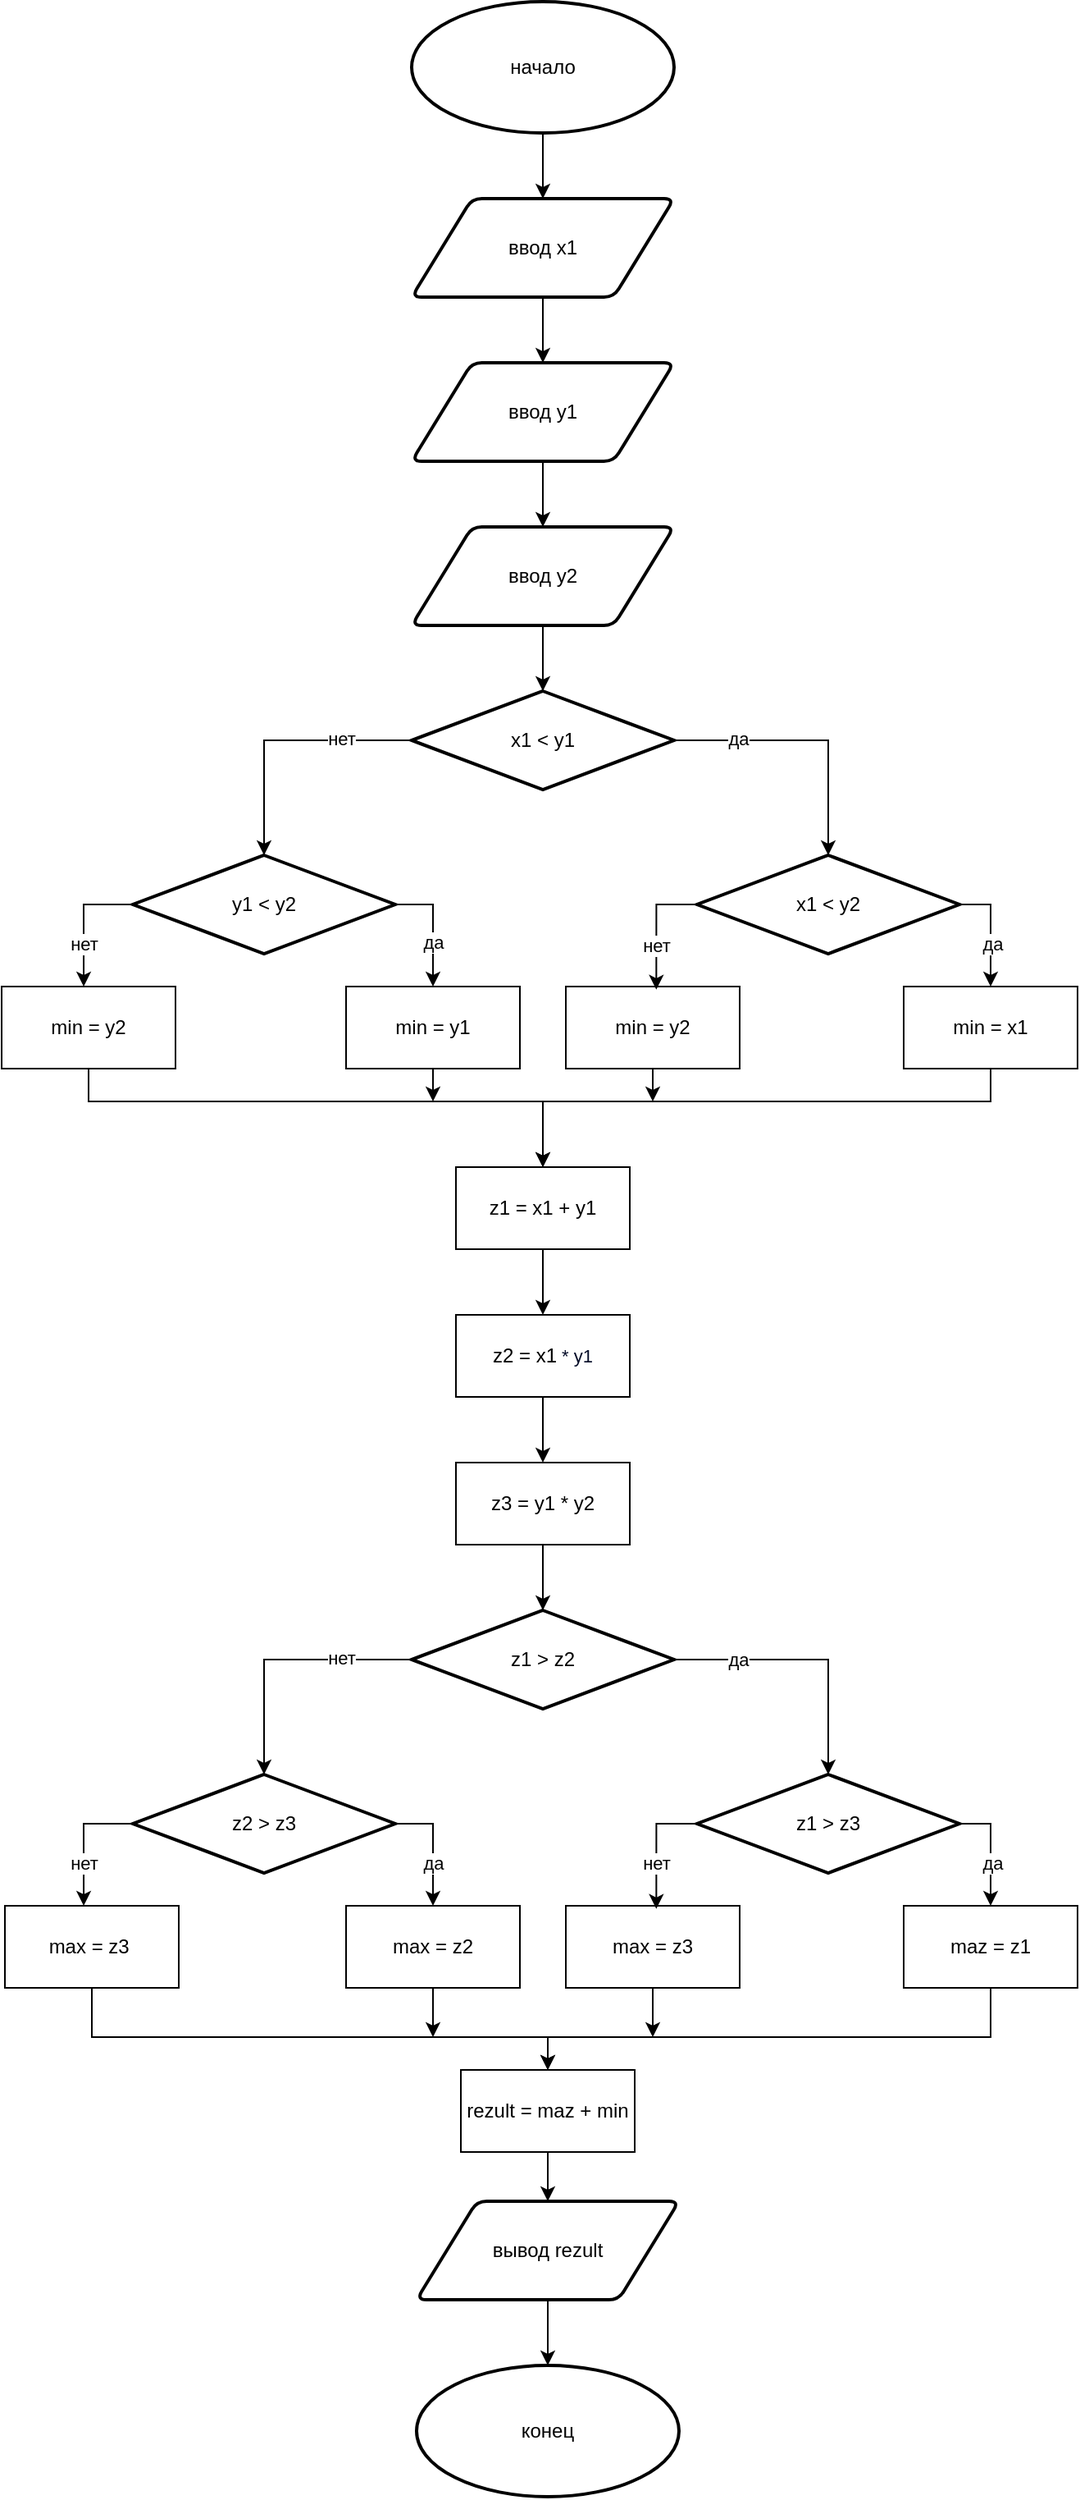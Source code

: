 <mxfile version="24.9.3">
  <diagram id="C5RBs43oDa-KdzZeNtuy" name="Page-1">
    <mxGraphModel dx="1590" dy="2169" grid="1" gridSize="10" guides="1" tooltips="1" connect="1" arrows="1" fold="1" page="1" pageScale="1" pageWidth="827" pageHeight="1169" math="0" shadow="0">
      <root>
        <mxCell id="WIyWlLk6GJQsqaUBKTNV-0" />
        <mxCell id="WIyWlLk6GJQsqaUBKTNV-1" parent="WIyWlLk6GJQsqaUBKTNV-0" />
        <mxCell id="_R9ojxDaMG_nAXajCXDd-2" value="" style="edgeStyle=orthogonalEdgeStyle;rounded=0;orthogonalLoop=1;jettySize=auto;html=1;" edge="1" parent="WIyWlLk6GJQsqaUBKTNV-1" source="_R9ojxDaMG_nAXajCXDd-0" target="_R9ojxDaMG_nAXajCXDd-1">
          <mxGeometry relative="1" as="geometry" />
        </mxCell>
        <mxCell id="_R9ojxDaMG_nAXajCXDd-0" value="начало" style="strokeWidth=2;html=1;shape=mxgraph.flowchart.start_2;whiteSpace=wrap;" vertex="1" parent="WIyWlLk6GJQsqaUBKTNV-1">
          <mxGeometry x="320" width="160" height="80" as="geometry" />
        </mxCell>
        <mxCell id="_R9ojxDaMG_nAXajCXDd-4" value="" style="edgeStyle=orthogonalEdgeStyle;rounded=0;orthogonalLoop=1;jettySize=auto;html=1;" edge="1" parent="WIyWlLk6GJQsqaUBKTNV-1" source="_R9ojxDaMG_nAXajCXDd-1" target="_R9ojxDaMG_nAXajCXDd-3">
          <mxGeometry relative="1" as="geometry" />
        </mxCell>
        <mxCell id="_R9ojxDaMG_nAXajCXDd-1" value="ввод х1" style="shape=parallelogram;html=1;strokeWidth=2;perimeter=parallelogramPerimeter;whiteSpace=wrap;rounded=1;arcSize=12;size=0.23;" vertex="1" parent="WIyWlLk6GJQsqaUBKTNV-1">
          <mxGeometry x="320" y="120" width="160" height="60" as="geometry" />
        </mxCell>
        <mxCell id="_R9ojxDaMG_nAXajCXDd-6" value="" style="edgeStyle=orthogonalEdgeStyle;rounded=0;orthogonalLoop=1;jettySize=auto;html=1;" edge="1" parent="WIyWlLk6GJQsqaUBKTNV-1" source="_R9ojxDaMG_nAXajCXDd-3" target="_R9ojxDaMG_nAXajCXDd-5">
          <mxGeometry relative="1" as="geometry" />
        </mxCell>
        <mxCell id="_R9ojxDaMG_nAXajCXDd-3" value="ввод y1" style="shape=parallelogram;html=1;strokeWidth=2;perimeter=parallelogramPerimeter;whiteSpace=wrap;rounded=1;arcSize=12;size=0.23;" vertex="1" parent="WIyWlLk6GJQsqaUBKTNV-1">
          <mxGeometry x="320" y="220" width="160" height="60" as="geometry" />
        </mxCell>
        <mxCell id="_R9ojxDaMG_nAXajCXDd-8" value="" style="edgeStyle=orthogonalEdgeStyle;rounded=0;orthogonalLoop=1;jettySize=auto;html=1;" edge="1" parent="WIyWlLk6GJQsqaUBKTNV-1" source="_R9ojxDaMG_nAXajCXDd-5" target="_R9ojxDaMG_nAXajCXDd-7">
          <mxGeometry relative="1" as="geometry" />
        </mxCell>
        <mxCell id="_R9ojxDaMG_nAXajCXDd-5" value="ввод y2" style="shape=parallelogram;html=1;strokeWidth=2;perimeter=parallelogramPerimeter;whiteSpace=wrap;rounded=1;arcSize=12;size=0.23;" vertex="1" parent="WIyWlLk6GJQsqaUBKTNV-1">
          <mxGeometry x="320" y="320" width="160" height="60" as="geometry" />
        </mxCell>
        <mxCell id="_R9ojxDaMG_nAXajCXDd-12" style="edgeStyle=orthogonalEdgeStyle;rounded=0;orthogonalLoop=1;jettySize=auto;html=1;entryX=0.5;entryY=0;entryDx=0;entryDy=0;entryPerimeter=0;" edge="1" parent="WIyWlLk6GJQsqaUBKTNV-1" source="_R9ojxDaMG_nAXajCXDd-7" target="_R9ojxDaMG_nAXajCXDd-9">
          <mxGeometry relative="1" as="geometry">
            <mxPoint x="240" y="520" as="targetPoint" />
            <Array as="points">
              <mxPoint x="230" y="450" />
            </Array>
          </mxGeometry>
        </mxCell>
        <mxCell id="_R9ojxDaMG_nAXajCXDd-13" value="нет" style="edgeLabel;html=1;align=center;verticalAlign=middle;resizable=0;points=[];" vertex="1" connectable="0" parent="_R9ojxDaMG_nAXajCXDd-12">
          <mxGeometry x="-0.454" y="-1" relative="1" as="geometry">
            <mxPoint as="offset" />
          </mxGeometry>
        </mxCell>
        <mxCell id="_R9ojxDaMG_nAXajCXDd-7" value="x1 &amp;lt; y1" style="strokeWidth=2;html=1;shape=mxgraph.flowchart.decision;whiteSpace=wrap;" vertex="1" parent="WIyWlLk6GJQsqaUBKTNV-1">
          <mxGeometry x="320" y="420" width="160" height="60" as="geometry" />
        </mxCell>
        <mxCell id="_R9ojxDaMG_nAXajCXDd-23" style="edgeStyle=orthogonalEdgeStyle;rounded=0;orthogonalLoop=1;jettySize=auto;html=1;entryX=0.5;entryY=0;entryDx=0;entryDy=0;" edge="1" parent="WIyWlLk6GJQsqaUBKTNV-1" source="_R9ojxDaMG_nAXajCXDd-9" target="_R9ojxDaMG_nAXajCXDd-17">
          <mxGeometry relative="1" as="geometry">
            <Array as="points">
              <mxPoint x="333" y="550" />
            </Array>
          </mxGeometry>
        </mxCell>
        <mxCell id="_R9ojxDaMG_nAXajCXDd-67" value="да" style="edgeLabel;html=1;align=center;verticalAlign=middle;resizable=0;points=[];" vertex="1" connectable="0" parent="_R9ojxDaMG_nAXajCXDd-23">
          <mxGeometry x="0.248" relative="1" as="geometry">
            <mxPoint as="offset" />
          </mxGeometry>
        </mxCell>
        <mxCell id="_R9ojxDaMG_nAXajCXDd-25" style="edgeStyle=orthogonalEdgeStyle;rounded=0;orthogonalLoop=1;jettySize=auto;html=1;entryX=0.472;entryY=0;entryDx=0;entryDy=0;entryPerimeter=0;" edge="1" parent="WIyWlLk6GJQsqaUBKTNV-1" source="_R9ojxDaMG_nAXajCXDd-9" target="_R9ojxDaMG_nAXajCXDd-16">
          <mxGeometry relative="1" as="geometry">
            <mxPoint x="120" y="590" as="targetPoint" />
            <Array as="points">
              <mxPoint x="120" y="550" />
            </Array>
          </mxGeometry>
        </mxCell>
        <mxCell id="_R9ojxDaMG_nAXajCXDd-66" value="нет" style="edgeLabel;html=1;align=center;verticalAlign=middle;resizable=0;points=[];" vertex="1" connectable="0" parent="_R9ojxDaMG_nAXajCXDd-25">
          <mxGeometry x="0.353" relative="1" as="geometry">
            <mxPoint as="offset" />
          </mxGeometry>
        </mxCell>
        <mxCell id="_R9ojxDaMG_nAXajCXDd-9" value="y1 &amp;lt; y2" style="strokeWidth=2;html=1;shape=mxgraph.flowchart.decision;whiteSpace=wrap;" vertex="1" parent="WIyWlLk6GJQsqaUBKTNV-1">
          <mxGeometry x="150" y="520" width="160" height="60" as="geometry" />
        </mxCell>
        <mxCell id="_R9ojxDaMG_nAXajCXDd-11" style="edgeStyle=orthogonalEdgeStyle;rounded=0;orthogonalLoop=1;jettySize=auto;html=1;entryX=0.5;entryY=0;entryDx=0;entryDy=0;entryPerimeter=0;" edge="1" parent="WIyWlLk6GJQsqaUBKTNV-1" source="_R9ojxDaMG_nAXajCXDd-7" target="_R9ojxDaMG_nAXajCXDd-15">
          <mxGeometry relative="1" as="geometry">
            <mxPoint x="560" y="540" as="targetPoint" />
            <Array as="points">
              <mxPoint x="574" y="450" />
            </Array>
          </mxGeometry>
        </mxCell>
        <mxCell id="_R9ojxDaMG_nAXajCXDd-14" value="да" style="edgeLabel;html=1;align=center;verticalAlign=middle;resizable=0;points=[];" vertex="1" connectable="0" parent="_R9ojxDaMG_nAXajCXDd-11">
          <mxGeometry x="-0.525" y="-1" relative="1" as="geometry">
            <mxPoint y="-2" as="offset" />
          </mxGeometry>
        </mxCell>
        <mxCell id="_R9ojxDaMG_nAXajCXDd-22" style="edgeStyle=orthogonalEdgeStyle;rounded=0;orthogonalLoop=1;jettySize=auto;html=1;entryX=0.5;entryY=0;entryDx=0;entryDy=0;" edge="1" parent="WIyWlLk6GJQsqaUBKTNV-1" target="_R9ojxDaMG_nAXajCXDd-19">
          <mxGeometry relative="1" as="geometry">
            <mxPoint x="654" y="550" as="sourcePoint" />
            <mxPoint x="747" y="570" as="targetPoint" />
            <Array as="points">
              <mxPoint x="673" y="550" />
            </Array>
          </mxGeometry>
        </mxCell>
        <mxCell id="_R9ojxDaMG_nAXajCXDd-69" value="да" style="edgeLabel;html=1;align=center;verticalAlign=middle;resizable=0;points=[];" vertex="1" connectable="0" parent="_R9ojxDaMG_nAXajCXDd-22">
          <mxGeometry x="0.237" y="1" relative="1" as="geometry">
            <mxPoint as="offset" />
          </mxGeometry>
        </mxCell>
        <mxCell id="_R9ojxDaMG_nAXajCXDd-15" value="x1 &amp;lt; y2" style="strokeWidth=2;html=1;shape=mxgraph.flowchart.decision;whiteSpace=wrap;" vertex="1" parent="WIyWlLk6GJQsqaUBKTNV-1">
          <mxGeometry x="494" y="520" width="160" height="60" as="geometry" />
        </mxCell>
        <mxCell id="_R9ojxDaMG_nAXajCXDd-60" style="edgeStyle=orthogonalEdgeStyle;rounded=0;orthogonalLoop=1;jettySize=auto;html=1;entryX=0.5;entryY=0;entryDx=0;entryDy=0;" edge="1" parent="WIyWlLk6GJQsqaUBKTNV-1" source="_R9ojxDaMG_nAXajCXDd-16" target="_R9ojxDaMG_nAXajCXDd-58">
          <mxGeometry relative="1" as="geometry">
            <Array as="points">
              <mxPoint x="123" y="670" />
              <mxPoint x="400" y="670" />
            </Array>
          </mxGeometry>
        </mxCell>
        <mxCell id="_R9ojxDaMG_nAXajCXDd-16" value="min = y2" style="rounded=0;whiteSpace=wrap;html=1;" vertex="1" parent="WIyWlLk6GJQsqaUBKTNV-1">
          <mxGeometry x="70" y="600" width="106" height="50" as="geometry" />
        </mxCell>
        <mxCell id="_R9ojxDaMG_nAXajCXDd-61" style="edgeStyle=orthogonalEdgeStyle;rounded=0;orthogonalLoop=1;jettySize=auto;html=1;" edge="1" parent="WIyWlLk6GJQsqaUBKTNV-1" source="_R9ojxDaMG_nAXajCXDd-17">
          <mxGeometry relative="1" as="geometry">
            <mxPoint x="333" y="670" as="targetPoint" />
          </mxGeometry>
        </mxCell>
        <mxCell id="_R9ojxDaMG_nAXajCXDd-17" value="min = y1" style="rounded=0;whiteSpace=wrap;html=1;" vertex="1" parent="WIyWlLk6GJQsqaUBKTNV-1">
          <mxGeometry x="280" y="600" width="106" height="50" as="geometry" />
        </mxCell>
        <mxCell id="_R9ojxDaMG_nAXajCXDd-62" style="edgeStyle=orthogonalEdgeStyle;rounded=0;orthogonalLoop=1;jettySize=auto;html=1;" edge="1" parent="WIyWlLk6GJQsqaUBKTNV-1" source="_R9ojxDaMG_nAXajCXDd-18">
          <mxGeometry relative="1" as="geometry">
            <mxPoint x="467" y="670" as="targetPoint" />
          </mxGeometry>
        </mxCell>
        <mxCell id="_R9ojxDaMG_nAXajCXDd-18" value="min = y2" style="rounded=0;whiteSpace=wrap;html=1;" vertex="1" parent="WIyWlLk6GJQsqaUBKTNV-1">
          <mxGeometry x="414" y="600" width="106" height="50" as="geometry" />
        </mxCell>
        <mxCell id="_R9ojxDaMG_nAXajCXDd-64" style="edgeStyle=orthogonalEdgeStyle;rounded=0;orthogonalLoop=1;jettySize=auto;html=1;" edge="1" parent="WIyWlLk6GJQsqaUBKTNV-1" source="_R9ojxDaMG_nAXajCXDd-19">
          <mxGeometry relative="1" as="geometry">
            <mxPoint x="400" y="710" as="targetPoint" />
            <Array as="points">
              <mxPoint x="673" y="670" />
              <mxPoint x="400" y="670" />
            </Array>
          </mxGeometry>
        </mxCell>
        <mxCell id="_R9ojxDaMG_nAXajCXDd-19" value="min = x1" style="rounded=0;whiteSpace=wrap;html=1;" vertex="1" parent="WIyWlLk6GJQsqaUBKTNV-1">
          <mxGeometry x="620" y="600" width="106" height="50" as="geometry" />
        </mxCell>
        <mxCell id="_R9ojxDaMG_nAXajCXDd-21" style="edgeStyle=orthogonalEdgeStyle;rounded=0;orthogonalLoop=1;jettySize=auto;html=1;entryX=0.445;entryY=0.038;entryDx=0;entryDy=0;entryPerimeter=0;" edge="1" parent="WIyWlLk6GJQsqaUBKTNV-1">
          <mxGeometry relative="1" as="geometry">
            <mxPoint x="494" y="550" as="sourcePoint" />
            <mxPoint x="469.17" y="601.9" as="targetPoint" />
            <Array as="points">
              <mxPoint x="469" y="550" />
            </Array>
          </mxGeometry>
        </mxCell>
        <mxCell id="_R9ojxDaMG_nAXajCXDd-68" value="нет" style="edgeLabel;html=1;align=center;verticalAlign=middle;resizable=0;points=[];" vertex="1" connectable="0" parent="_R9ojxDaMG_nAXajCXDd-21">
          <mxGeometry x="0.293" relative="1" as="geometry">
            <mxPoint as="offset" />
          </mxGeometry>
        </mxCell>
        <mxCell id="_R9ojxDaMG_nAXajCXDd-26" style="edgeStyle=orthogonalEdgeStyle;rounded=0;orthogonalLoop=1;jettySize=auto;html=1;entryX=0.5;entryY=0;entryDx=0;entryDy=0;entryPerimeter=0;" edge="1" parent="WIyWlLk6GJQsqaUBKTNV-1" source="_R9ojxDaMG_nAXajCXDd-28" target="_R9ojxDaMG_nAXajCXDd-31">
          <mxGeometry relative="1" as="geometry">
            <mxPoint x="240" y="1080" as="targetPoint" />
            <Array as="points">
              <mxPoint x="230" y="1010" />
            </Array>
          </mxGeometry>
        </mxCell>
        <mxCell id="_R9ojxDaMG_nAXajCXDd-27" value="нет" style="edgeLabel;html=1;align=center;verticalAlign=middle;resizable=0;points=[];" vertex="1" connectable="0" parent="_R9ojxDaMG_nAXajCXDd-26">
          <mxGeometry x="-0.454" y="-1" relative="1" as="geometry">
            <mxPoint as="offset" />
          </mxGeometry>
        </mxCell>
        <mxCell id="_R9ojxDaMG_nAXajCXDd-28" value="z1 &amp;gt; z2" style="strokeWidth=2;html=1;shape=mxgraph.flowchart.decision;whiteSpace=wrap;" vertex="1" parent="WIyWlLk6GJQsqaUBKTNV-1">
          <mxGeometry x="320" y="980" width="160" height="60" as="geometry" />
        </mxCell>
        <mxCell id="_R9ojxDaMG_nAXajCXDd-29" style="edgeStyle=orthogonalEdgeStyle;rounded=0;orthogonalLoop=1;jettySize=auto;html=1;entryX=0.5;entryY=0;entryDx=0;entryDy=0;" edge="1" parent="WIyWlLk6GJQsqaUBKTNV-1" source="_R9ojxDaMG_nAXajCXDd-31" target="_R9ojxDaMG_nAXajCXDd-37">
          <mxGeometry relative="1" as="geometry">
            <Array as="points">
              <mxPoint x="333" y="1110" />
            </Array>
          </mxGeometry>
        </mxCell>
        <mxCell id="_R9ojxDaMG_nAXajCXDd-74" value="да" style="edgeLabel;html=1;align=center;verticalAlign=middle;resizable=0;points=[];" vertex="1" connectable="0" parent="_R9ojxDaMG_nAXajCXDd-29">
          <mxGeometry x="0.285" y="-1" relative="1" as="geometry">
            <mxPoint x="1" as="offset" />
          </mxGeometry>
        </mxCell>
        <mxCell id="_R9ojxDaMG_nAXajCXDd-30" style="edgeStyle=orthogonalEdgeStyle;rounded=0;orthogonalLoop=1;jettySize=auto;html=1;entryX=0.472;entryY=0;entryDx=0;entryDy=0;entryPerimeter=0;" edge="1" parent="WIyWlLk6GJQsqaUBKTNV-1" source="_R9ojxDaMG_nAXajCXDd-31">
          <mxGeometry relative="1" as="geometry">
            <mxPoint x="120.032" y="1160" as="targetPoint" />
            <Array as="points">
              <mxPoint x="120" y="1110" />
            </Array>
          </mxGeometry>
        </mxCell>
        <mxCell id="_R9ojxDaMG_nAXajCXDd-73" value="нет" style="edgeLabel;html=1;align=center;verticalAlign=middle;resizable=0;points=[];" vertex="1" connectable="0" parent="_R9ojxDaMG_nAXajCXDd-30">
          <mxGeometry x="0.348" relative="1" as="geometry">
            <mxPoint as="offset" />
          </mxGeometry>
        </mxCell>
        <mxCell id="_R9ojxDaMG_nAXajCXDd-31" value="z2 &amp;gt; z3" style="strokeWidth=2;html=1;shape=mxgraph.flowchart.decision;whiteSpace=wrap;" vertex="1" parent="WIyWlLk6GJQsqaUBKTNV-1">
          <mxGeometry x="150" y="1080" width="160" height="60" as="geometry" />
        </mxCell>
        <mxCell id="_R9ojxDaMG_nAXajCXDd-32" style="edgeStyle=orthogonalEdgeStyle;rounded=0;orthogonalLoop=1;jettySize=auto;html=1;entryX=0.5;entryY=0;entryDx=0;entryDy=0;entryPerimeter=0;" edge="1" parent="WIyWlLk6GJQsqaUBKTNV-1" source="_R9ojxDaMG_nAXajCXDd-28" target="_R9ojxDaMG_nAXajCXDd-35">
          <mxGeometry relative="1" as="geometry">
            <mxPoint x="560" y="1100" as="targetPoint" />
            <Array as="points">
              <mxPoint x="574" y="1010" />
            </Array>
          </mxGeometry>
        </mxCell>
        <mxCell id="_R9ojxDaMG_nAXajCXDd-33" value="да" style="edgeLabel;html=1;align=center;verticalAlign=middle;resizable=0;points=[];" vertex="1" connectable="0" parent="_R9ojxDaMG_nAXajCXDd-32">
          <mxGeometry x="-0.525" y="-1" relative="1" as="geometry">
            <mxPoint y="-1" as="offset" />
          </mxGeometry>
        </mxCell>
        <mxCell id="_R9ojxDaMG_nAXajCXDd-34" style="edgeStyle=orthogonalEdgeStyle;rounded=0;orthogonalLoop=1;jettySize=auto;html=1;entryX=0.5;entryY=0;entryDx=0;entryDy=0;" edge="1" parent="WIyWlLk6GJQsqaUBKTNV-1" target="_R9ojxDaMG_nAXajCXDd-39">
          <mxGeometry relative="1" as="geometry">
            <mxPoint x="654" y="1110" as="sourcePoint" />
            <mxPoint x="747" y="1130" as="targetPoint" />
            <Array as="points">
              <mxPoint x="673" y="1110" />
            </Array>
          </mxGeometry>
        </mxCell>
        <mxCell id="_R9ojxDaMG_nAXajCXDd-76" value="да" style="edgeLabel;html=1;align=center;verticalAlign=middle;resizable=0;points=[];" vertex="1" connectable="0" parent="_R9ojxDaMG_nAXajCXDd-34">
          <mxGeometry x="0.244" y="1" relative="1" as="geometry">
            <mxPoint as="offset" />
          </mxGeometry>
        </mxCell>
        <mxCell id="_R9ojxDaMG_nAXajCXDd-35" value="z1 &amp;gt; z3" style="strokeWidth=2;html=1;shape=mxgraph.flowchart.decision;whiteSpace=wrap;" vertex="1" parent="WIyWlLk6GJQsqaUBKTNV-1">
          <mxGeometry x="494" y="1080" width="160" height="60" as="geometry" />
        </mxCell>
        <mxCell id="_R9ojxDaMG_nAXajCXDd-80" style="edgeStyle=orthogonalEdgeStyle;rounded=0;orthogonalLoop=1;jettySize=auto;html=1;" edge="1" parent="WIyWlLk6GJQsqaUBKTNV-1" source="_R9ojxDaMG_nAXajCXDd-36" target="_R9ojxDaMG_nAXajCXDd-79">
          <mxGeometry relative="1" as="geometry">
            <Array as="points">
              <mxPoint x="125" y="1240" />
              <mxPoint x="403" y="1240" />
            </Array>
          </mxGeometry>
        </mxCell>
        <mxCell id="_R9ojxDaMG_nAXajCXDd-36" value="max = z3&amp;nbsp;" style="rounded=0;whiteSpace=wrap;html=1;" vertex="1" parent="WIyWlLk6GJQsqaUBKTNV-1">
          <mxGeometry x="72" y="1160" width="106" height="50" as="geometry" />
        </mxCell>
        <mxCell id="_R9ojxDaMG_nAXajCXDd-82" style="edgeStyle=orthogonalEdgeStyle;rounded=0;orthogonalLoop=1;jettySize=auto;html=1;" edge="1" parent="WIyWlLk6GJQsqaUBKTNV-1" source="_R9ojxDaMG_nAXajCXDd-37">
          <mxGeometry relative="1" as="geometry">
            <mxPoint x="333" y="1240" as="targetPoint" />
          </mxGeometry>
        </mxCell>
        <mxCell id="_R9ojxDaMG_nAXajCXDd-37" value="max = z2" style="rounded=0;whiteSpace=wrap;html=1;" vertex="1" parent="WIyWlLk6GJQsqaUBKTNV-1">
          <mxGeometry x="280" y="1160" width="106" height="50" as="geometry" />
        </mxCell>
        <mxCell id="_R9ojxDaMG_nAXajCXDd-83" style="edgeStyle=orthogonalEdgeStyle;rounded=0;orthogonalLoop=1;jettySize=auto;html=1;" edge="1" parent="WIyWlLk6GJQsqaUBKTNV-1" source="_R9ojxDaMG_nAXajCXDd-38">
          <mxGeometry relative="1" as="geometry">
            <mxPoint x="467" y="1240" as="targetPoint" />
          </mxGeometry>
        </mxCell>
        <mxCell id="_R9ojxDaMG_nAXajCXDd-38" value="max = z3" style="rounded=0;whiteSpace=wrap;html=1;" vertex="1" parent="WIyWlLk6GJQsqaUBKTNV-1">
          <mxGeometry x="414" y="1160" width="106" height="50" as="geometry" />
        </mxCell>
        <mxCell id="_R9ojxDaMG_nAXajCXDd-81" style="edgeStyle=orthogonalEdgeStyle;rounded=0;orthogonalLoop=1;jettySize=auto;html=1;entryX=0.5;entryY=0;entryDx=0;entryDy=0;" edge="1" parent="WIyWlLk6GJQsqaUBKTNV-1" source="_R9ojxDaMG_nAXajCXDd-39" target="_R9ojxDaMG_nAXajCXDd-79">
          <mxGeometry relative="1" as="geometry">
            <Array as="points">
              <mxPoint x="673" y="1240" />
              <mxPoint x="403" y="1240" />
            </Array>
          </mxGeometry>
        </mxCell>
        <mxCell id="_R9ojxDaMG_nAXajCXDd-39" value="maz = z1" style="rounded=0;whiteSpace=wrap;html=1;" vertex="1" parent="WIyWlLk6GJQsqaUBKTNV-1">
          <mxGeometry x="620" y="1160" width="106" height="50" as="geometry" />
        </mxCell>
        <mxCell id="_R9ojxDaMG_nAXajCXDd-40" style="edgeStyle=orthogonalEdgeStyle;rounded=0;orthogonalLoop=1;jettySize=auto;html=1;entryX=0.445;entryY=0.038;entryDx=0;entryDy=0;entryPerimeter=0;" edge="1" parent="WIyWlLk6GJQsqaUBKTNV-1">
          <mxGeometry relative="1" as="geometry">
            <mxPoint x="494" y="1110" as="sourcePoint" />
            <mxPoint x="469.17" y="1161.9" as="targetPoint" />
            <Array as="points">
              <mxPoint x="469" y="1110" />
            </Array>
          </mxGeometry>
        </mxCell>
        <mxCell id="_R9ojxDaMG_nAXajCXDd-75" value="нет" style="edgeLabel;html=1;align=center;verticalAlign=middle;resizable=0;points=[];" vertex="1" connectable="0" parent="_R9ojxDaMG_nAXajCXDd-40">
          <mxGeometry x="0.271" relative="1" as="geometry">
            <mxPoint as="offset" />
          </mxGeometry>
        </mxCell>
        <mxCell id="_R9ojxDaMG_nAXajCXDd-71" value="" style="edgeStyle=orthogonalEdgeStyle;rounded=0;orthogonalLoop=1;jettySize=auto;html=1;" edge="1" parent="WIyWlLk6GJQsqaUBKTNV-1" source="_R9ojxDaMG_nAXajCXDd-57" target="_R9ojxDaMG_nAXajCXDd-59">
          <mxGeometry relative="1" as="geometry" />
        </mxCell>
        <mxCell id="_R9ojxDaMG_nAXajCXDd-57" value="&lt;div style=&quot;text-align: left;&quot;&gt;&lt;span style=&quot;background-color: initial;&quot;&gt;z2 = x1&lt;/span&gt;&lt;font face=&quot;Google Sans, Arial, sans-serif&quot; color=&quot;#040c28&quot;&gt;&lt;span style=&quot;font-size: 11px; background-color: rgb(255, 255, 255);&quot;&gt;&amp;nbsp;* y1&lt;/span&gt;&lt;/font&gt;&lt;/div&gt;" style="rounded=0;whiteSpace=wrap;html=1;" vertex="1" parent="WIyWlLk6GJQsqaUBKTNV-1">
          <mxGeometry x="347" y="800" width="106" height="50" as="geometry" />
        </mxCell>
        <mxCell id="_R9ojxDaMG_nAXajCXDd-70" value="" style="edgeStyle=orthogonalEdgeStyle;rounded=0;orthogonalLoop=1;jettySize=auto;html=1;" edge="1" parent="WIyWlLk6GJQsqaUBKTNV-1" source="_R9ojxDaMG_nAXajCXDd-58" target="_R9ojxDaMG_nAXajCXDd-57">
          <mxGeometry relative="1" as="geometry" />
        </mxCell>
        <mxCell id="_R9ojxDaMG_nAXajCXDd-58" value="z1 = x1 + y1" style="rounded=0;whiteSpace=wrap;html=1;" vertex="1" parent="WIyWlLk6GJQsqaUBKTNV-1">
          <mxGeometry x="347" y="710" width="106" height="50" as="geometry" />
        </mxCell>
        <mxCell id="_R9ojxDaMG_nAXajCXDd-72" value="" style="edgeStyle=orthogonalEdgeStyle;rounded=0;orthogonalLoop=1;jettySize=auto;html=1;" edge="1" parent="WIyWlLk6GJQsqaUBKTNV-1" source="_R9ojxDaMG_nAXajCXDd-59" target="_R9ojxDaMG_nAXajCXDd-28">
          <mxGeometry relative="1" as="geometry" />
        </mxCell>
        <mxCell id="_R9ojxDaMG_nAXajCXDd-59" value="z3 = y1 * y2" style="rounded=0;whiteSpace=wrap;html=1;" vertex="1" parent="WIyWlLk6GJQsqaUBKTNV-1">
          <mxGeometry x="347" y="890" width="106" height="50" as="geometry" />
        </mxCell>
        <mxCell id="_R9ojxDaMG_nAXajCXDd-85" value="" style="edgeStyle=orthogonalEdgeStyle;rounded=0;orthogonalLoop=1;jettySize=auto;html=1;" edge="1" parent="WIyWlLk6GJQsqaUBKTNV-1" source="_R9ojxDaMG_nAXajCXDd-79" target="_R9ojxDaMG_nAXajCXDd-84">
          <mxGeometry relative="1" as="geometry" />
        </mxCell>
        <mxCell id="_R9ojxDaMG_nAXajCXDd-79" value="rezult = maz + min" style="rounded=0;whiteSpace=wrap;html=1;" vertex="1" parent="WIyWlLk6GJQsqaUBKTNV-1">
          <mxGeometry x="350" y="1260" width="106" height="50" as="geometry" />
        </mxCell>
        <mxCell id="_R9ojxDaMG_nAXajCXDd-87" value="" style="edgeStyle=orthogonalEdgeStyle;rounded=0;orthogonalLoop=1;jettySize=auto;html=1;" edge="1" parent="WIyWlLk6GJQsqaUBKTNV-1" source="_R9ojxDaMG_nAXajCXDd-84" target="_R9ojxDaMG_nAXajCXDd-86">
          <mxGeometry relative="1" as="geometry" />
        </mxCell>
        <mxCell id="_R9ojxDaMG_nAXajCXDd-84" value="вывод rezult" style="shape=parallelogram;html=1;strokeWidth=2;perimeter=parallelogramPerimeter;whiteSpace=wrap;rounded=1;arcSize=12;size=0.23;" vertex="1" parent="WIyWlLk6GJQsqaUBKTNV-1">
          <mxGeometry x="323" y="1340" width="160" height="60" as="geometry" />
        </mxCell>
        <mxCell id="_R9ojxDaMG_nAXajCXDd-86" value="конец" style="strokeWidth=2;html=1;shape=mxgraph.flowchart.start_2;whiteSpace=wrap;" vertex="1" parent="WIyWlLk6GJQsqaUBKTNV-1">
          <mxGeometry x="323" y="1440" width="160" height="80" as="geometry" />
        </mxCell>
      </root>
    </mxGraphModel>
  </diagram>
</mxfile>
